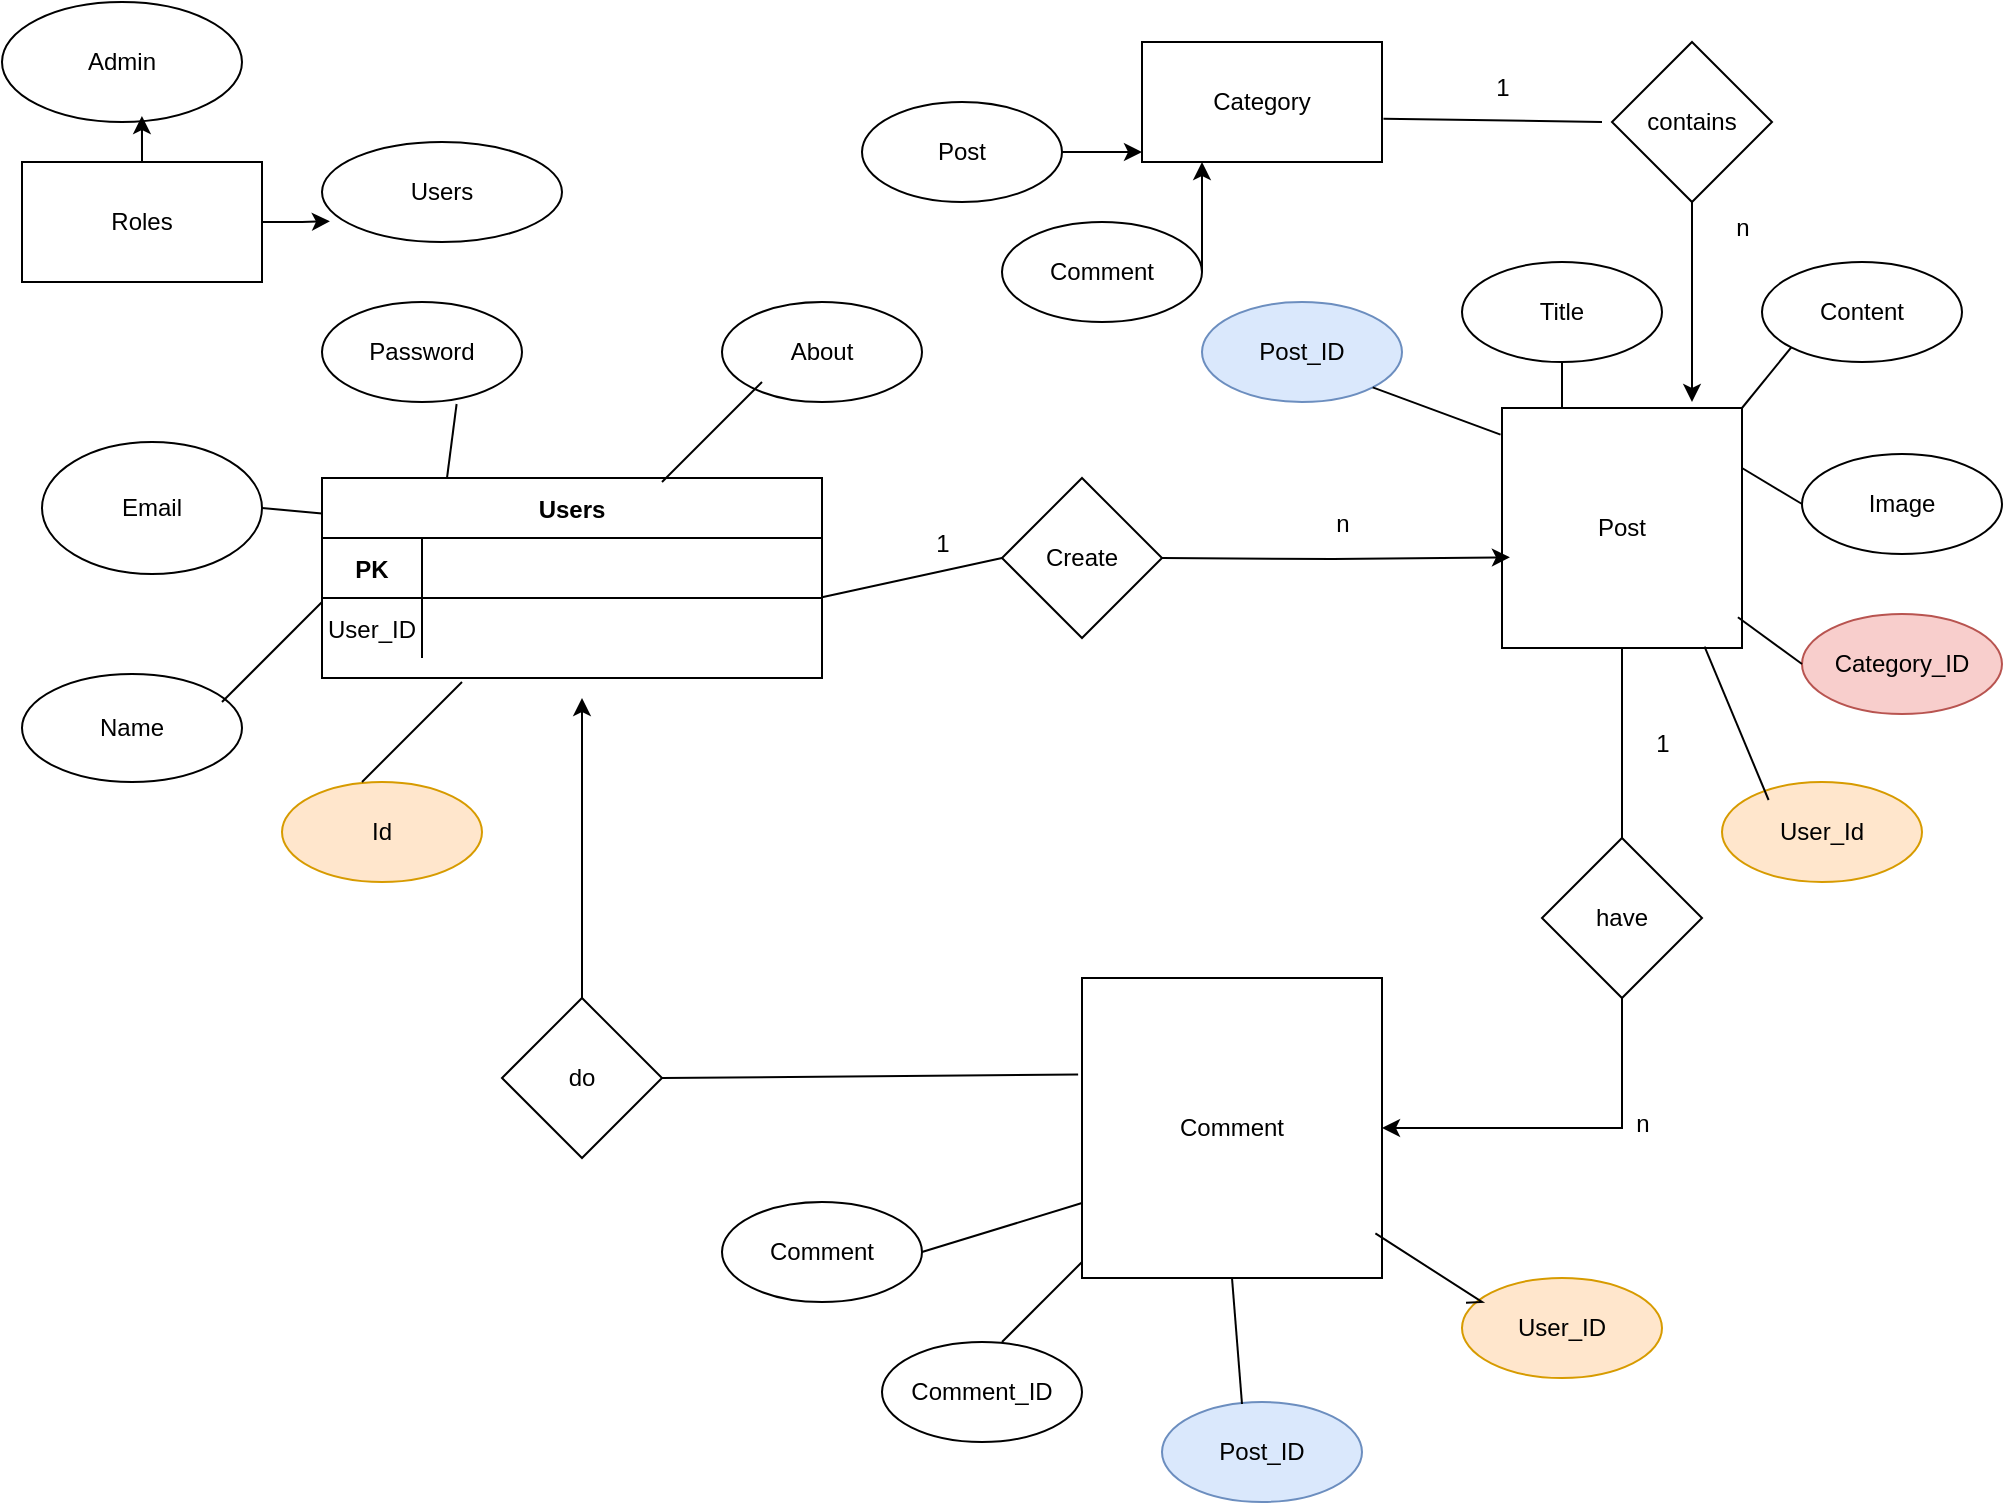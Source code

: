 <mxfile version="26.1.1">
  <diagram id="R2lEEEUBdFMjLlhIrx00" name="Page-1">
    <mxGraphModel dx="1644" dy="1573" grid="1" gridSize="10" guides="1" tooltips="1" connect="1" arrows="1" fold="1" page="1" pageScale="1" pageWidth="850" pageHeight="1100" math="0" shadow="0" extFonts="Permanent Marker^https://fonts.googleapis.com/css?family=Permanent+Marker">
      <root>
        <mxCell id="0" />
        <mxCell id="1" parent="0" />
        <mxCell id="C-vyLk0tnHw3VtMMgP7b-23" value="Users" style="shape=table;startSize=30;container=1;collapsible=1;childLayout=tableLayout;fixedRows=1;rowLines=0;fontStyle=1;align=center;resizeLast=1;" parent="1" vertex="1">
          <mxGeometry x="30" y="178" width="250" height="100" as="geometry" />
        </mxCell>
        <mxCell id="C-vyLk0tnHw3VtMMgP7b-24" value="" style="shape=partialRectangle;collapsible=0;dropTarget=0;pointerEvents=0;fillColor=none;points=[[0,0.5],[1,0.5]];portConstraint=eastwest;top=0;left=0;right=0;bottom=1;" parent="C-vyLk0tnHw3VtMMgP7b-23" vertex="1">
          <mxGeometry y="30" width="250" height="30" as="geometry" />
        </mxCell>
        <mxCell id="C-vyLk0tnHw3VtMMgP7b-25" value="PK" style="shape=partialRectangle;overflow=hidden;connectable=0;fillColor=none;top=0;left=0;bottom=0;right=0;fontStyle=1;" parent="C-vyLk0tnHw3VtMMgP7b-24" vertex="1">
          <mxGeometry width="50" height="30" as="geometry">
            <mxRectangle width="50" height="30" as="alternateBounds" />
          </mxGeometry>
        </mxCell>
        <mxCell id="C-vyLk0tnHw3VtMMgP7b-26" value="" style="shape=partialRectangle;overflow=hidden;connectable=0;fillColor=none;top=0;left=0;bottom=0;right=0;align=left;spacingLeft=6;fontStyle=5;" parent="C-vyLk0tnHw3VtMMgP7b-24" vertex="1">
          <mxGeometry x="50" width="200" height="30" as="geometry">
            <mxRectangle width="200" height="30" as="alternateBounds" />
          </mxGeometry>
        </mxCell>
        <mxCell id="C-vyLk0tnHw3VtMMgP7b-27" value="" style="shape=partialRectangle;collapsible=0;dropTarget=0;pointerEvents=0;fillColor=none;points=[[0,0.5],[1,0.5]];portConstraint=eastwest;top=0;left=0;right=0;bottom=0;" parent="C-vyLk0tnHw3VtMMgP7b-23" vertex="1">
          <mxGeometry y="60" width="250" height="30" as="geometry" />
        </mxCell>
        <mxCell id="C-vyLk0tnHw3VtMMgP7b-28" value="User_ID" style="shape=partialRectangle;overflow=hidden;connectable=0;fillColor=none;top=0;left=0;bottom=0;right=0;" parent="C-vyLk0tnHw3VtMMgP7b-27" vertex="1">
          <mxGeometry width="50" height="30" as="geometry">
            <mxRectangle width="50" height="30" as="alternateBounds" />
          </mxGeometry>
        </mxCell>
        <mxCell id="C-vyLk0tnHw3VtMMgP7b-29" value="" style="shape=partialRectangle;overflow=hidden;connectable=0;fillColor=none;top=0;left=0;bottom=0;right=0;align=left;spacingLeft=6;" parent="C-vyLk0tnHw3VtMMgP7b-27" vertex="1">
          <mxGeometry x="50" width="200" height="30" as="geometry">
            <mxRectangle width="200" height="30" as="alternateBounds" />
          </mxGeometry>
        </mxCell>
        <mxCell id="8-64ufqz5OiNv8aODQqd-1" value="Create" style="rhombus;whiteSpace=wrap;html=1;" vertex="1" parent="1">
          <mxGeometry x="370" y="178" width="80" height="80" as="geometry" />
        </mxCell>
        <mxCell id="8-64ufqz5OiNv8aODQqd-5" value="Post" style="whiteSpace=wrap;html=1;aspect=fixed;" vertex="1" parent="1">
          <mxGeometry x="620" y="143" width="120" height="120" as="geometry" />
        </mxCell>
        <mxCell id="8-64ufqz5OiNv8aODQqd-11" style="edgeStyle=orthogonalEdgeStyle;rounded=0;orthogonalLoop=1;jettySize=auto;html=1;entryX=1;entryY=0.5;entryDx=0;entryDy=0;" edge="1" parent="1" source="8-64ufqz5OiNv8aODQqd-7" target="8-64ufqz5OiNv8aODQqd-10">
          <mxGeometry relative="1" as="geometry">
            <Array as="points">
              <mxPoint x="680" y="503" />
            </Array>
          </mxGeometry>
        </mxCell>
        <mxCell id="8-64ufqz5OiNv8aODQqd-7" value="have" style="rhombus;whiteSpace=wrap;html=1;" vertex="1" parent="1">
          <mxGeometry x="640" y="358" width="80" height="80" as="geometry" />
        </mxCell>
        <mxCell id="8-64ufqz5OiNv8aODQqd-10" value="Comment" style="whiteSpace=wrap;html=1;aspect=fixed;" vertex="1" parent="1">
          <mxGeometry x="410" y="428" width="150" height="150" as="geometry" />
        </mxCell>
        <mxCell id="8-64ufqz5OiNv8aODQqd-13" value="" style="endArrow=none;html=1;rounded=0;entryX=0.5;entryY=1;entryDx=0;entryDy=0;exitX=0.5;exitY=0;exitDx=0;exitDy=0;" edge="1" parent="1" source="8-64ufqz5OiNv8aODQqd-7" target="8-64ufqz5OiNv8aODQqd-5">
          <mxGeometry width="50" height="50" relative="1" as="geometry">
            <mxPoint x="380" y="408" as="sourcePoint" />
            <mxPoint x="430" y="358" as="targetPoint" />
            <Array as="points" />
          </mxGeometry>
        </mxCell>
        <mxCell id="8-64ufqz5OiNv8aODQqd-14" value="1" style="text;html=1;align=center;verticalAlign=middle;resizable=0;points=[];autosize=1;strokeColor=none;fillColor=none;" vertex="1" parent="1">
          <mxGeometry x="685" y="296" width="30" height="30" as="geometry" />
        </mxCell>
        <mxCell id="8-64ufqz5OiNv8aODQqd-15" value="n" style="text;html=1;align=center;verticalAlign=middle;resizable=0;points=[];autosize=1;strokeColor=none;fillColor=none;" vertex="1" parent="1">
          <mxGeometry x="675" y="486" width="30" height="30" as="geometry" />
        </mxCell>
        <mxCell id="8-64ufqz5OiNv8aODQqd-16" value="" style="endArrow=none;html=1;rounded=0;exitX=1;exitY=-0.011;exitDx=0;exitDy=0;exitPerimeter=0;entryX=0;entryY=0.5;entryDx=0;entryDy=0;" edge="1" parent="1" source="C-vyLk0tnHw3VtMMgP7b-27" target="8-64ufqz5OiNv8aODQqd-1">
          <mxGeometry width="50" height="50" relative="1" as="geometry">
            <mxPoint x="310" y="258" as="sourcePoint" />
            <mxPoint x="360" y="208" as="targetPoint" />
          </mxGeometry>
        </mxCell>
        <mxCell id="8-64ufqz5OiNv8aODQqd-17" value="1" style="text;html=1;align=center;verticalAlign=middle;resizable=0;points=[];autosize=1;strokeColor=none;fillColor=none;" vertex="1" parent="1">
          <mxGeometry x="325" y="196" width="30" height="30" as="geometry" />
        </mxCell>
        <mxCell id="8-64ufqz5OiNv8aODQqd-18" style="edgeStyle=orthogonalEdgeStyle;rounded=0;orthogonalLoop=1;jettySize=auto;html=1;entryX=0.033;entryY=0.622;entryDx=0;entryDy=0;entryPerimeter=0;" edge="1" parent="1" target="8-64ufqz5OiNv8aODQqd-5">
          <mxGeometry relative="1" as="geometry">
            <mxPoint x="450" y="218" as="sourcePoint" />
            <mxPoint x="600" y="218" as="targetPoint" />
            <Array as="points" />
          </mxGeometry>
        </mxCell>
        <mxCell id="8-64ufqz5OiNv8aODQqd-19" value="n" style="text;html=1;align=center;verticalAlign=middle;resizable=0;points=[];autosize=1;strokeColor=none;fillColor=none;" vertex="1" parent="1">
          <mxGeometry x="525" y="186" width="30" height="30" as="geometry" />
        </mxCell>
        <mxCell id="8-64ufqz5OiNv8aODQqd-20" value="do" style="rhombus;whiteSpace=wrap;html=1;" vertex="1" parent="1">
          <mxGeometry x="120" y="438" width="80" height="80" as="geometry" />
        </mxCell>
        <mxCell id="8-64ufqz5OiNv8aODQqd-21" value="" style="endArrow=classic;html=1;rounded=0;exitX=0.5;exitY=0;exitDx=0;exitDy=0;" edge="1" parent="1" source="8-64ufqz5OiNv8aODQqd-20">
          <mxGeometry width="50" height="50" relative="1" as="geometry">
            <mxPoint x="160" y="428" as="sourcePoint" />
            <mxPoint x="160" y="288" as="targetPoint" />
          </mxGeometry>
        </mxCell>
        <mxCell id="8-64ufqz5OiNv8aODQqd-22" value="" style="endArrow=none;html=1;rounded=0;exitX=1;exitY=0.5;exitDx=0;exitDy=0;entryX=-0.013;entryY=0.322;entryDx=0;entryDy=0;entryPerimeter=0;" edge="1" parent="1" source="8-64ufqz5OiNv8aODQqd-20" target="8-64ufqz5OiNv8aODQqd-10">
          <mxGeometry width="50" height="50" relative="1" as="geometry">
            <mxPoint x="280" y="518" as="sourcePoint" />
            <mxPoint x="330" y="468" as="targetPoint" />
          </mxGeometry>
        </mxCell>
        <mxCell id="8-64ufqz5OiNv8aODQqd-23" value="Password" style="ellipse;whiteSpace=wrap;html=1;" vertex="1" parent="1">
          <mxGeometry x="30" y="90" width="100" height="50" as="geometry" />
        </mxCell>
        <mxCell id="8-64ufqz5OiNv8aODQqd-24" value="Name" style="ellipse;whiteSpace=wrap;html=1;" vertex="1" parent="1">
          <mxGeometry x="-120" y="276" width="110" height="54" as="geometry" />
        </mxCell>
        <mxCell id="8-64ufqz5OiNv8aODQqd-25" value="About" style="ellipse;whiteSpace=wrap;html=1;" vertex="1" parent="1">
          <mxGeometry x="230" y="90" width="100" height="50" as="geometry" />
        </mxCell>
        <mxCell id="8-64ufqz5OiNv8aODQqd-26" value="Email" style="ellipse;whiteSpace=wrap;html=1;" vertex="1" parent="1">
          <mxGeometry x="-110" y="160" width="110" height="66" as="geometry" />
        </mxCell>
        <mxCell id="8-64ufqz5OiNv8aODQqd-27" value="Id" style="ellipse;whiteSpace=wrap;html=1;fillColor=#ffe6cc;strokeColor=#d79b00;" vertex="1" parent="1">
          <mxGeometry x="10" y="330" width="100" height="50" as="geometry" />
        </mxCell>
        <mxCell id="8-64ufqz5OiNv8aODQqd-28" value="" style="endArrow=none;html=1;rounded=0;" edge="1" parent="1">
          <mxGeometry width="50" height="50" relative="1" as="geometry">
            <mxPoint x="50" y="330" as="sourcePoint" />
            <mxPoint x="100" y="280" as="targetPoint" />
          </mxGeometry>
        </mxCell>
        <mxCell id="8-64ufqz5OiNv8aODQqd-29" value="" style="endArrow=none;html=1;rounded=0;" edge="1" parent="1">
          <mxGeometry width="50" height="50" relative="1" as="geometry">
            <mxPoint x="-20" y="290" as="sourcePoint" />
            <mxPoint x="30" y="240" as="targetPoint" />
          </mxGeometry>
        </mxCell>
        <mxCell id="8-64ufqz5OiNv8aODQqd-30" value="" style="endArrow=none;html=1;rounded=0;" edge="1" parent="1">
          <mxGeometry width="50" height="50" relative="1" as="geometry">
            <mxPoint x="200" y="180" as="sourcePoint" />
            <mxPoint x="250" y="130" as="targetPoint" />
          </mxGeometry>
        </mxCell>
        <mxCell id="8-64ufqz5OiNv8aODQqd-31" value="" style="endArrow=none;html=1;rounded=0;exitX=1;exitY=0.5;exitDx=0;exitDy=0;entryX=0;entryY=0.177;entryDx=0;entryDy=0;entryPerimeter=0;" edge="1" parent="1" source="8-64ufqz5OiNv8aODQqd-26" target="C-vyLk0tnHw3VtMMgP7b-23">
          <mxGeometry width="50" height="50" relative="1" as="geometry">
            <mxPoint x="-50" y="110" as="sourcePoint" />
            <mxPoint y="60" as="targetPoint" />
          </mxGeometry>
        </mxCell>
        <mxCell id="8-64ufqz5OiNv8aODQqd-32" value="" style="endArrow=none;html=1;rounded=0;entryX=0.673;entryY=1.02;entryDx=0;entryDy=0;entryPerimeter=0;exitX=0.25;exitY=0;exitDx=0;exitDy=0;" edge="1" parent="1" source="C-vyLk0tnHw3VtMMgP7b-23" target="8-64ufqz5OiNv8aODQqd-23">
          <mxGeometry width="50" height="50" relative="1" as="geometry">
            <mxPoint x="130" y="170" as="sourcePoint" />
            <mxPoint x="180" y="120" as="targetPoint" />
          </mxGeometry>
        </mxCell>
        <mxCell id="8-64ufqz5OiNv8aODQqd-33" value="Comment" style="ellipse;whiteSpace=wrap;html=1;" vertex="1" parent="1">
          <mxGeometry x="230" y="540" width="100" height="50" as="geometry" />
        </mxCell>
        <mxCell id="8-64ufqz5OiNv8aODQqd-34" value="Comment_ID" style="ellipse;whiteSpace=wrap;html=1;" vertex="1" parent="1">
          <mxGeometry x="310" y="610" width="100" height="50" as="geometry" />
        </mxCell>
        <mxCell id="8-64ufqz5OiNv8aODQqd-35" value="Post_ID" style="ellipse;whiteSpace=wrap;html=1;fillColor=#dae8fc;strokeColor=#6c8ebf;" vertex="1" parent="1">
          <mxGeometry x="450" y="640" width="100" height="50" as="geometry" />
        </mxCell>
        <mxCell id="8-64ufqz5OiNv8aODQqd-36" value="User_ID" style="ellipse;whiteSpace=wrap;html=1;fillColor=#ffe6cc;strokeColor=#d79b00;" vertex="1" parent="1">
          <mxGeometry x="600" y="578" width="100" height="50" as="geometry" />
        </mxCell>
        <mxCell id="8-64ufqz5OiNv8aODQqd-37" value="" style="endArrow=none;html=1;rounded=0;entryX=0.5;entryY=1;entryDx=0;entryDy=0;exitX=0.4;exitY=0.02;exitDx=0;exitDy=0;exitPerimeter=0;" edge="1" parent="1" source="8-64ufqz5OiNv8aODQqd-35" target="8-64ufqz5OiNv8aODQqd-10">
          <mxGeometry width="50" height="50" relative="1" as="geometry">
            <mxPoint x="440" y="650" as="sourcePoint" />
            <mxPoint x="490" y="600" as="targetPoint" />
          </mxGeometry>
        </mxCell>
        <mxCell id="8-64ufqz5OiNv8aODQqd-38" value="" style="endArrow=none;html=1;rounded=0;exitX=1;exitY=0.5;exitDx=0;exitDy=0;entryX=0;entryY=0.75;entryDx=0;entryDy=0;" edge="1" parent="1" source="8-64ufqz5OiNv8aODQqd-33" target="8-64ufqz5OiNv8aODQqd-10">
          <mxGeometry width="50" height="50" relative="1" as="geometry">
            <mxPoint x="350" y="600" as="sourcePoint" />
            <mxPoint x="400" y="550" as="targetPoint" />
          </mxGeometry>
        </mxCell>
        <mxCell id="8-64ufqz5OiNv8aODQqd-39" value="" style="endArrow=none;html=1;rounded=0;" edge="1" parent="1">
          <mxGeometry width="50" height="50" relative="1" as="geometry">
            <mxPoint x="370" y="610" as="sourcePoint" />
            <mxPoint x="410" y="570" as="targetPoint" />
          </mxGeometry>
        </mxCell>
        <mxCell id="8-64ufqz5OiNv8aODQqd-40" value="" style="endArrow=none;html=1;rounded=0;exitX=0.978;exitY=0.851;exitDx=0;exitDy=0;exitPerimeter=0;entryX=0.02;entryY=0.247;entryDx=0;entryDy=0;entryPerimeter=0;" edge="1" parent="1" source="8-64ufqz5OiNv8aODQqd-10" target="8-64ufqz5OiNv8aODQqd-36">
          <mxGeometry width="50" height="50" relative="1" as="geometry">
            <mxPoint x="570" y="600" as="sourcePoint" />
            <mxPoint x="620" y="550" as="targetPoint" />
            <Array as="points">
              <mxPoint x="610" y="590" />
            </Array>
          </mxGeometry>
        </mxCell>
        <mxCell id="8-64ufqz5OiNv8aODQqd-41" value="Post_ID" style="ellipse;whiteSpace=wrap;html=1;fillColor=#dae8fc;strokeColor=#6c8ebf;" vertex="1" parent="1">
          <mxGeometry x="470" y="90" width="100" height="50" as="geometry" />
        </mxCell>
        <mxCell id="8-64ufqz5OiNv8aODQqd-42" value="Title" style="ellipse;whiteSpace=wrap;html=1;" vertex="1" parent="1">
          <mxGeometry x="600" y="70" width="100" height="50" as="geometry" />
        </mxCell>
        <mxCell id="8-64ufqz5OiNv8aODQqd-43" value="Content" style="ellipse;whiteSpace=wrap;html=1;" vertex="1" parent="1">
          <mxGeometry x="750" y="70" width="100" height="50" as="geometry" />
        </mxCell>
        <mxCell id="8-64ufqz5OiNv8aODQqd-44" value="Image" style="ellipse;whiteSpace=wrap;html=1;" vertex="1" parent="1">
          <mxGeometry x="770" y="166" width="100" height="50" as="geometry" />
        </mxCell>
        <mxCell id="8-64ufqz5OiNv8aODQqd-45" value="Category_ID" style="ellipse;whiteSpace=wrap;html=1;fillColor=#f8cecc;strokeColor=#b85450;" vertex="1" parent="1">
          <mxGeometry x="770" y="246" width="100" height="50" as="geometry" />
        </mxCell>
        <mxCell id="8-64ufqz5OiNv8aODQqd-46" value="User_Id" style="ellipse;whiteSpace=wrap;html=1;fillColor=#ffe6cc;strokeColor=#d79b00;" vertex="1" parent="1">
          <mxGeometry x="730" y="330" width="100" height="50" as="geometry" />
        </mxCell>
        <mxCell id="8-64ufqz5OiNv8aODQqd-48" value="" style="endArrow=none;html=1;rounded=0;entryX=-0.006;entryY=0.111;entryDx=0;entryDy=0;entryPerimeter=0;exitX=1;exitY=1;exitDx=0;exitDy=0;" edge="1" parent="1" source="8-64ufqz5OiNv8aODQqd-41" target="8-64ufqz5OiNv8aODQqd-5">
          <mxGeometry width="50" height="50" relative="1" as="geometry">
            <mxPoint x="560" y="180" as="sourcePoint" />
            <mxPoint x="610" y="130" as="targetPoint" />
          </mxGeometry>
        </mxCell>
        <mxCell id="8-64ufqz5OiNv8aODQqd-49" value="" style="endArrow=none;html=1;rounded=0;entryX=0.5;entryY=1;entryDx=0;entryDy=0;exitX=0.25;exitY=0;exitDx=0;exitDy=0;" edge="1" parent="1" source="8-64ufqz5OiNv8aODQqd-5" target="8-64ufqz5OiNv8aODQqd-42">
          <mxGeometry width="50" height="50" relative="1" as="geometry">
            <mxPoint x="570" y="190" as="sourcePoint" />
            <mxPoint x="620" y="140" as="targetPoint" />
            <Array as="points" />
          </mxGeometry>
        </mxCell>
        <mxCell id="8-64ufqz5OiNv8aODQqd-50" value="" style="endArrow=none;html=1;rounded=0;entryX=0;entryY=1;entryDx=0;entryDy=0;exitX=1;exitY=0;exitDx=0;exitDy=0;" edge="1" parent="1" source="8-64ufqz5OiNv8aODQqd-5" target="8-64ufqz5OiNv8aODQqd-43">
          <mxGeometry width="50" height="50" relative="1" as="geometry">
            <mxPoint x="580" y="200" as="sourcePoint" />
            <mxPoint x="630" y="150" as="targetPoint" />
          </mxGeometry>
        </mxCell>
        <mxCell id="8-64ufqz5OiNv8aODQqd-51" value="" style="endArrow=none;html=1;rounded=0;entryX=0;entryY=0.5;entryDx=0;entryDy=0;exitX=1;exitY=0.25;exitDx=0;exitDy=0;" edge="1" parent="1" source="8-64ufqz5OiNv8aODQqd-5" target="8-64ufqz5OiNv8aODQqd-44">
          <mxGeometry width="50" height="50" relative="1" as="geometry">
            <mxPoint x="750" y="153" as="sourcePoint" />
            <mxPoint x="775" y="123" as="targetPoint" />
          </mxGeometry>
        </mxCell>
        <mxCell id="8-64ufqz5OiNv8aODQqd-52" value="" style="endArrow=none;html=1;rounded=0;entryX=0;entryY=0.5;entryDx=0;entryDy=0;exitX=0.983;exitY=0.872;exitDx=0;exitDy=0;exitPerimeter=0;" edge="1" parent="1" source="8-64ufqz5OiNv8aODQqd-5" target="8-64ufqz5OiNv8aODQqd-45">
          <mxGeometry width="50" height="50" relative="1" as="geometry">
            <mxPoint x="760" y="163" as="sourcePoint" />
            <mxPoint x="785" y="133" as="targetPoint" />
          </mxGeometry>
        </mxCell>
        <mxCell id="8-64ufqz5OiNv8aODQqd-53" value="" style="endArrow=none;html=1;rounded=0;entryX=0.233;entryY=0.18;entryDx=0;entryDy=0;exitX=0.844;exitY=0.994;exitDx=0;exitDy=0;exitPerimeter=0;entryPerimeter=0;" edge="1" parent="1" source="8-64ufqz5OiNv8aODQqd-5" target="8-64ufqz5OiNv8aODQqd-46">
          <mxGeometry width="50" height="50" relative="1" as="geometry">
            <mxPoint x="770" y="173" as="sourcePoint" />
            <mxPoint x="795" y="143" as="targetPoint" />
          </mxGeometry>
        </mxCell>
        <mxCell id="8-64ufqz5OiNv8aODQqd-55" style="edgeStyle=orthogonalEdgeStyle;rounded=0;orthogonalLoop=1;jettySize=auto;html=1;" edge="1" parent="1" source="8-64ufqz5OiNv8aODQqd-54">
          <mxGeometry relative="1" as="geometry">
            <mxPoint x="715" y="140" as="targetPoint" />
          </mxGeometry>
        </mxCell>
        <mxCell id="8-64ufqz5OiNv8aODQqd-54" value="contains" style="rhombus;whiteSpace=wrap;html=1;" vertex="1" parent="1">
          <mxGeometry x="675" y="-40" width="80" height="80" as="geometry" />
        </mxCell>
        <mxCell id="8-64ufqz5OiNv8aODQqd-57" value="Category" style="rounded=0;whiteSpace=wrap;html=1;" vertex="1" parent="1">
          <mxGeometry x="440" y="-40" width="120" height="60" as="geometry" />
        </mxCell>
        <mxCell id="8-64ufqz5OiNv8aODQqd-58" value="" style="endArrow=none;html=1;rounded=0;exitX=1.006;exitY=0.639;exitDx=0;exitDy=0;exitPerimeter=0;" edge="1" parent="1" source="8-64ufqz5OiNv8aODQqd-57">
          <mxGeometry width="50" height="50" relative="1" as="geometry">
            <mxPoint x="610" as="sourcePoint" />
            <mxPoint x="670" as="targetPoint" />
            <Array as="points" />
          </mxGeometry>
        </mxCell>
        <mxCell id="8-64ufqz5OiNv8aODQqd-59" value="1" style="text;html=1;align=center;verticalAlign=middle;resizable=0;points=[];autosize=1;strokeColor=none;fillColor=none;" vertex="1" parent="1">
          <mxGeometry x="605" y="-32" width="30" height="30" as="geometry" />
        </mxCell>
        <mxCell id="8-64ufqz5OiNv8aODQqd-60" value="n" style="text;html=1;align=center;verticalAlign=middle;resizable=0;points=[];autosize=1;strokeColor=none;fillColor=none;" vertex="1" parent="1">
          <mxGeometry x="725" y="38" width="30" height="30" as="geometry" />
        </mxCell>
        <mxCell id="8-64ufqz5OiNv8aODQqd-62" value="Roles" style="rounded=0;whiteSpace=wrap;html=1;" vertex="1" parent="1">
          <mxGeometry x="-120" y="20" width="120" height="60" as="geometry" />
        </mxCell>
        <mxCell id="8-64ufqz5OiNv8aODQqd-63" value="Admin" style="ellipse;whiteSpace=wrap;html=1;" vertex="1" parent="1">
          <mxGeometry x="-130" y="-60" width="120" height="60" as="geometry" />
        </mxCell>
        <mxCell id="8-64ufqz5OiNv8aODQqd-64" value="Users" style="ellipse;whiteSpace=wrap;html=1;" vertex="1" parent="1">
          <mxGeometry x="30" y="10" width="120" height="50" as="geometry" />
        </mxCell>
        <mxCell id="8-64ufqz5OiNv8aODQqd-65" style="edgeStyle=orthogonalEdgeStyle;rounded=0;orthogonalLoop=1;jettySize=auto;html=1;entryX=0.583;entryY=0.95;entryDx=0;entryDy=0;entryPerimeter=0;" edge="1" parent="1" source="8-64ufqz5OiNv8aODQqd-62" target="8-64ufqz5OiNv8aODQqd-63">
          <mxGeometry relative="1" as="geometry" />
        </mxCell>
        <mxCell id="8-64ufqz5OiNv8aODQqd-66" style="edgeStyle=orthogonalEdgeStyle;rounded=0;orthogonalLoop=1;jettySize=auto;html=1;entryX=0.033;entryY=0.793;entryDx=0;entryDy=0;entryPerimeter=0;" edge="1" parent="1" source="8-64ufqz5OiNv8aODQqd-62" target="8-64ufqz5OiNv8aODQqd-64">
          <mxGeometry relative="1" as="geometry" />
        </mxCell>
        <mxCell id="8-64ufqz5OiNv8aODQqd-68" value="" style="edgeStyle=orthogonalEdgeStyle;rounded=0;orthogonalLoop=1;jettySize=auto;html=1;" edge="1" parent="1" source="8-64ufqz5OiNv8aODQqd-67" target="8-64ufqz5OiNv8aODQqd-57">
          <mxGeometry relative="1" as="geometry">
            <Array as="points">
              <mxPoint x="400" y="-10" />
              <mxPoint x="400" y="-10" />
            </Array>
          </mxGeometry>
        </mxCell>
        <mxCell id="8-64ufqz5OiNv8aODQqd-67" value="Post" style="ellipse;whiteSpace=wrap;html=1;" vertex="1" parent="1">
          <mxGeometry x="300" y="-10" width="100" height="50" as="geometry" />
        </mxCell>
        <mxCell id="8-64ufqz5OiNv8aODQqd-72" style="edgeStyle=orthogonalEdgeStyle;rounded=0;orthogonalLoop=1;jettySize=auto;html=1;entryX=0.25;entryY=1;entryDx=0;entryDy=0;" edge="1" parent="1" source="8-64ufqz5OiNv8aODQqd-70" target="8-64ufqz5OiNv8aODQqd-57">
          <mxGeometry relative="1" as="geometry">
            <Array as="points">
              <mxPoint x="470" y="50" />
              <mxPoint x="470" y="50" />
            </Array>
          </mxGeometry>
        </mxCell>
        <mxCell id="8-64ufqz5OiNv8aODQqd-70" value="Comment" style="ellipse;whiteSpace=wrap;html=1;" vertex="1" parent="1">
          <mxGeometry x="370" y="50" width="100" height="50" as="geometry" />
        </mxCell>
      </root>
    </mxGraphModel>
  </diagram>
</mxfile>
